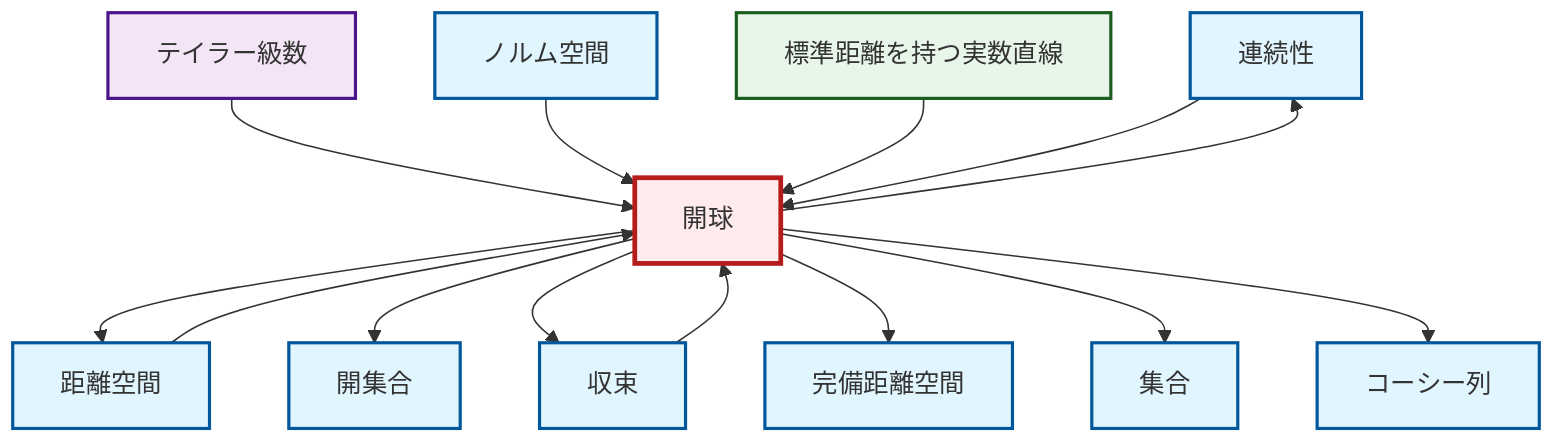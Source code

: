 graph TD
    classDef definition fill:#e1f5fe,stroke:#01579b,stroke-width:2px
    classDef theorem fill:#f3e5f5,stroke:#4a148c,stroke-width:2px
    classDef axiom fill:#fff3e0,stroke:#e65100,stroke-width:2px
    classDef example fill:#e8f5e9,stroke:#1b5e20,stroke-width:2px
    classDef current fill:#ffebee,stroke:#b71c1c,stroke-width:3px
    def-cauchy-sequence["コーシー列"]:::definition
    def-set["集合"]:::definition
    def-open-set["開集合"]:::definition
    def-continuity["連続性"]:::definition
    def-metric-space["距離空間"]:::definition
    thm-taylor-series["テイラー級数"]:::theorem
    def-open-ball["開球"]:::definition
    ex-real-line-metric["標準距離を持つ実数直線"]:::example
    def-convergence["収束"]:::definition
    def-normed-vector-space["ノルム空間"]:::definition
    def-complete-metric-space["完備距離空間"]:::definition
    def-open-ball --> def-metric-space
    def-open-ball --> def-continuity
    def-open-ball --> def-open-set
    thm-taylor-series --> def-open-ball
    def-normed-vector-space --> def-open-ball
    def-open-ball --> def-convergence
    def-open-ball --> def-complete-metric-space
    def-metric-space --> def-open-ball
    ex-real-line-metric --> def-open-ball
    def-open-ball --> def-set
    def-open-ball --> def-cauchy-sequence
    def-continuity --> def-open-ball
    def-convergence --> def-open-ball
    class def-open-ball current